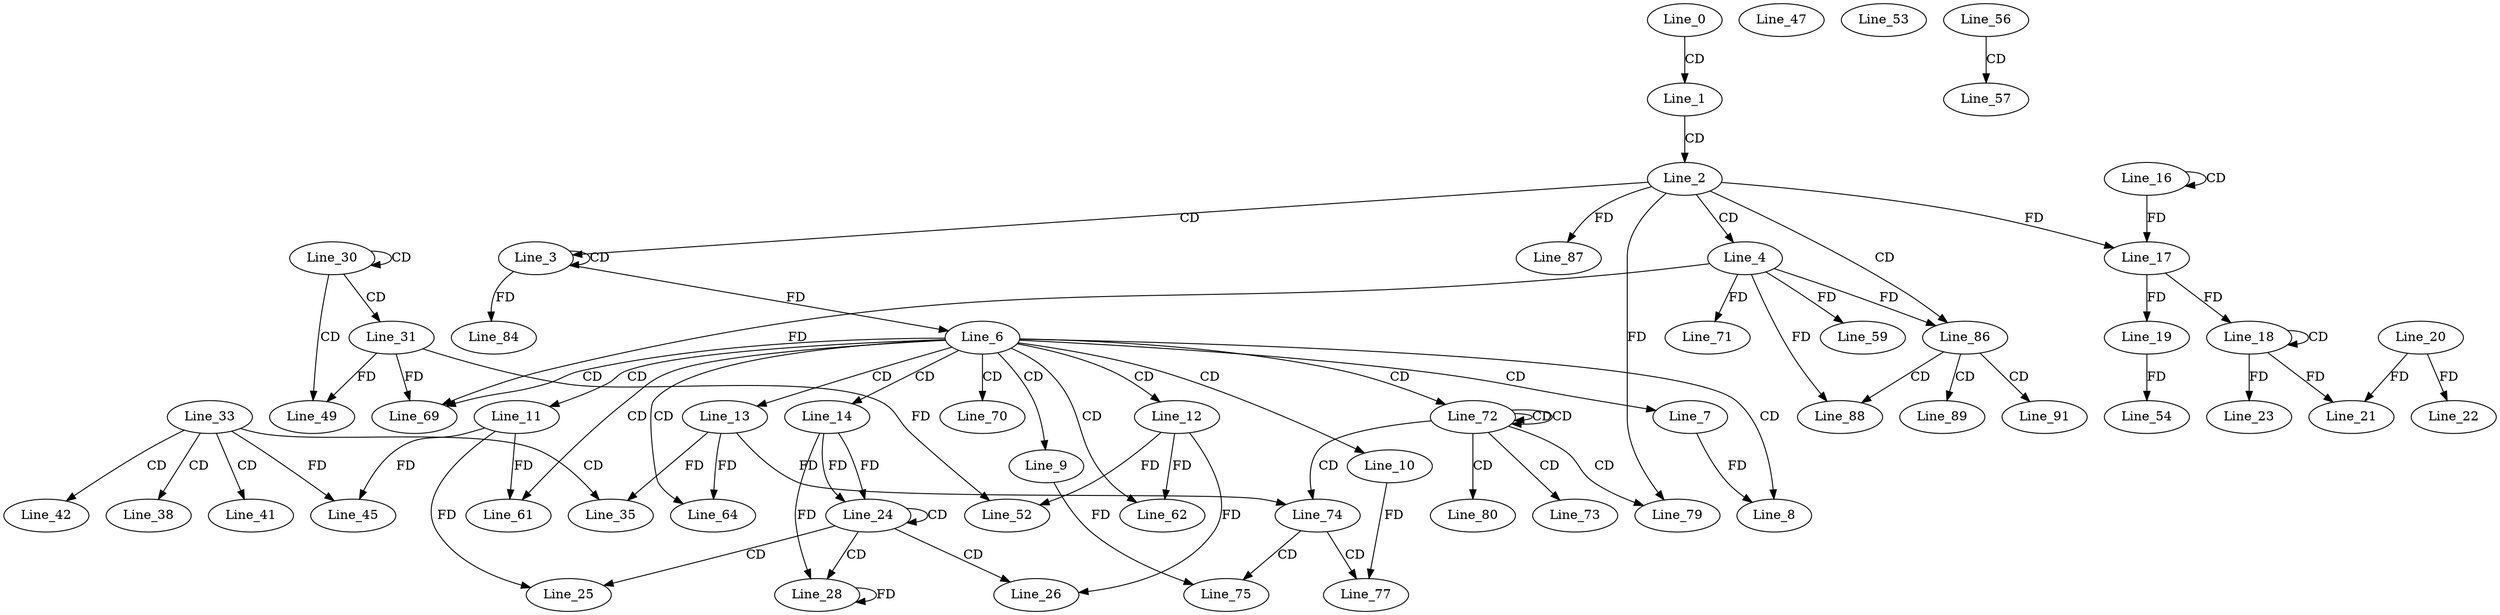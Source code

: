 digraph G {
  Line_0;
  Line_1;
  Line_2;
  Line_3;
  Line_3;
  Line_4;
  Line_6;
  Line_6;
  Line_6;
  Line_7;
  Line_8;
  Line_9;
  Line_10;
  Line_11;
  Line_12;
  Line_13;
  Line_14;
  Line_16;
  Line_16;
  Line_17;
  Line_18;
  Line_18;
  Line_17;
  Line_19;
  Line_21;
  Line_20;
  Line_22;
  Line_23;
  Line_24;
  Line_24;
  Line_25;
  Line_26;
  Line_28;
  Line_30;
  Line_30;
  Line_31;
  Line_33;
  Line_35;
  Line_33;
  Line_38;
  Line_33;
  Line_41;
  Line_42;
  Line_33;
  Line_45;
  Line_47;
  Line_49;
  Line_52;
  Line_53;
  Line_19;
  Line_54;
  Line_56;
  Line_57;
  Line_59;
  Line_61;
  Line_62;
  Line_64;
  Line_64;
  Line_69;
  Line_69;
  Line_69;
  Line_70;
  Line_71;
  Line_72;
  Line_72;
  Line_72;
  Line_73;
  Line_74;
  Line_74;
  Line_75;
  Line_77;
  Line_79;
  Line_80;
  Line_84;
  Line_86;
  Line_86;
  Line_87;
  Line_88;
  Line_88;
  Line_89;
  Line_91;
  Line_0 -> Line_1 [ label="CD" ];
  Line_1 -> Line_2 [ label="CD" ];
  Line_2 -> Line_3 [ label="CD" ];
  Line_3 -> Line_3 [ label="CD" ];
  Line_2 -> Line_4 [ label="CD" ];
  Line_3 -> Line_6 [ label="FD" ];
  Line_6 -> Line_7 [ label="CD" ];
  Line_6 -> Line_8 [ label="CD" ];
  Line_7 -> Line_8 [ label="FD" ];
  Line_6 -> Line_9 [ label="CD" ];
  Line_6 -> Line_10 [ label="CD" ];
  Line_6 -> Line_11 [ label="CD" ];
  Line_6 -> Line_12 [ label="CD" ];
  Line_6 -> Line_13 [ label="CD" ];
  Line_6 -> Line_14 [ label="CD" ];
  Line_16 -> Line_16 [ label="CD" ];
  Line_2 -> Line_17 [ label="FD" ];
  Line_16 -> Line_17 [ label="FD" ];
  Line_18 -> Line_18 [ label="CD" ];
  Line_17 -> Line_18 [ label="FD" ];
  Line_17 -> Line_19 [ label="FD" ];
  Line_18 -> Line_21 [ label="FD" ];
  Line_20 -> Line_21 [ label="FD" ];
  Line_20 -> Line_22 [ label="FD" ];
  Line_18 -> Line_23 [ label="FD" ];
  Line_14 -> Line_24 [ label="FD" ];
  Line_24 -> Line_24 [ label="CD" ];
  Line_14 -> Line_24 [ label="FD" ];
  Line_24 -> Line_25 [ label="CD" ];
  Line_11 -> Line_25 [ label="FD" ];
  Line_24 -> Line_26 [ label="CD" ];
  Line_12 -> Line_26 [ label="FD" ];
  Line_24 -> Line_28 [ label="CD" ];
  Line_14 -> Line_28 [ label="FD" ];
  Line_28 -> Line_28 [ label="FD" ];
  Line_30 -> Line_30 [ label="CD" ];
  Line_30 -> Line_31 [ label="CD" ];
  Line_33 -> Line_35 [ label="CD" ];
  Line_13 -> Line_35 [ label="FD" ];
  Line_33 -> Line_38 [ label="CD" ];
  Line_33 -> Line_41 [ label="CD" ];
  Line_33 -> Line_42 [ label="CD" ];
  Line_33 -> Line_45 [ label="FD" ];
  Line_11 -> Line_45 [ label="FD" ];
  Line_30 -> Line_49 [ label="CD" ];
  Line_31 -> Line_49 [ label="FD" ];
  Line_31 -> Line_52 [ label="FD" ];
  Line_12 -> Line_52 [ label="FD" ];
  Line_19 -> Line_54 [ label="FD" ];
  Line_56 -> Line_57 [ label="CD" ];
  Line_4 -> Line_59 [ label="FD" ];
  Line_6 -> Line_61 [ label="CD" ];
  Line_11 -> Line_61 [ label="FD" ];
  Line_6 -> Line_62 [ label="CD" ];
  Line_12 -> Line_62 [ label="FD" ];
  Line_6 -> Line_64 [ label="CD" ];
  Line_13 -> Line_64 [ label="FD" ];
  Line_6 -> Line_69 [ label="CD" ];
  Line_4 -> Line_69 [ label="FD" ];
  Line_31 -> Line_69 [ label="FD" ];
  Line_6 -> Line_70 [ label="CD" ];
  Line_4 -> Line_71 [ label="FD" ];
  Line_6 -> Line_72 [ label="CD" ];
  Line_72 -> Line_72 [ label="CD" ];
  Line_72 -> Line_72 [ label="CD" ];
  Line_72 -> Line_73 [ label="CD" ];
  Line_72 -> Line_74 [ label="CD" ];
  Line_13 -> Line_74 [ label="FD" ];
  Line_74 -> Line_75 [ label="CD" ];
  Line_9 -> Line_75 [ label="FD" ];
  Line_74 -> Line_77 [ label="CD" ];
  Line_10 -> Line_77 [ label="FD" ];
  Line_72 -> Line_79 [ label="CD" ];
  Line_2 -> Line_79 [ label="FD" ];
  Line_72 -> Line_80 [ label="CD" ];
  Line_3 -> Line_84 [ label="FD" ];
  Line_2 -> Line_86 [ label="CD" ];
  Line_4 -> Line_86 [ label="FD" ];
  Line_2 -> Line_87 [ label="FD" ];
  Line_86 -> Line_88 [ label="CD" ];
  Line_4 -> Line_88 [ label="FD" ];
  Line_86 -> Line_89 [ label="CD" ];
  Line_86 -> Line_91 [ label="CD" ];
}
